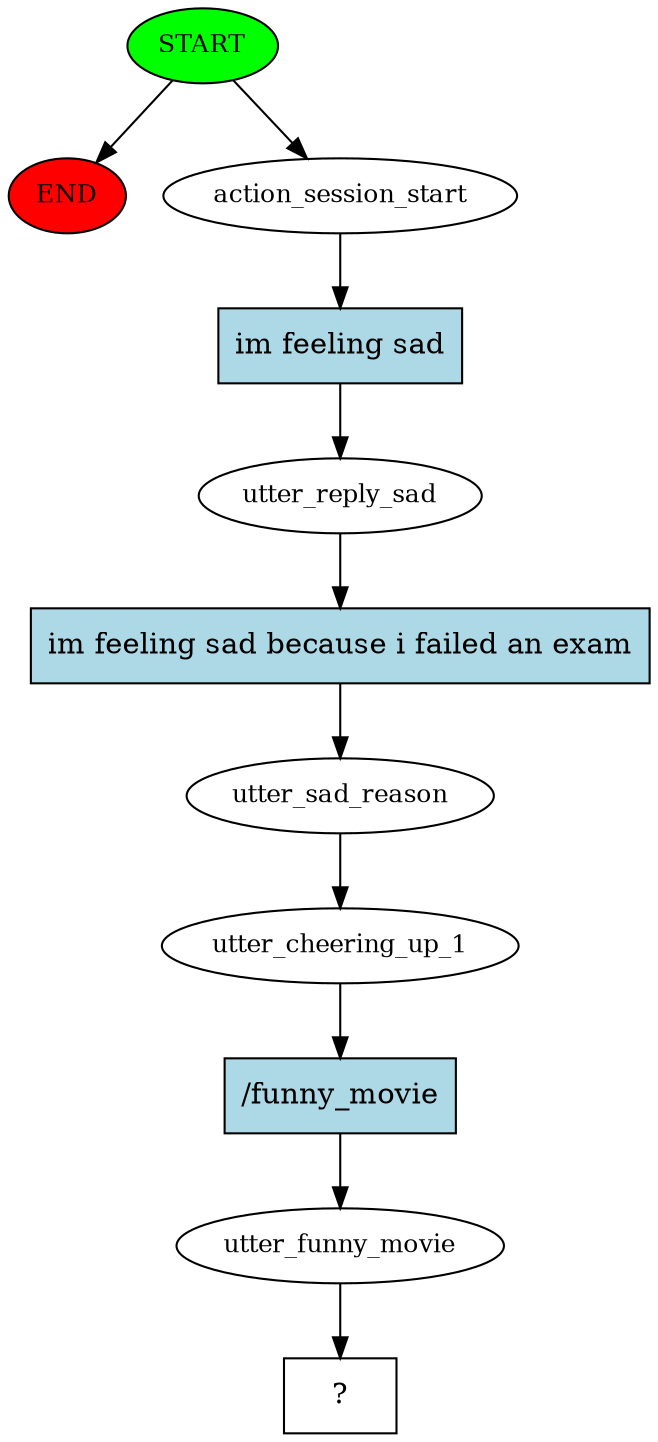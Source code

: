 digraph  {
0 [class="start active", fillcolor=green, fontsize=12, label=START, style=filled];
"-1" [class=end, fillcolor=red, fontsize=12, label=END, style=filled];
1 [class=active, fontsize=12, label=action_session_start];
2 [class=active, fontsize=12, label=utter_reply_sad];
3 [class=active, fontsize=12, label=utter_sad_reason];
4 [class=active, fontsize=12, label=utter_cheering_up_1];
5 [class=active, fontsize=12, label=utter_funny_movie];
6 [class="intent dashed active", label="  ?  ", shape=rect];
7 [class="intent active", fillcolor=lightblue, label="im feeling sad", shape=rect, style=filled];
8 [class="intent active", fillcolor=lightblue, label="im feeling sad because i failed an exam", shape=rect, style=filled];
9 [class="intent active", fillcolor=lightblue, label="/funny_movie", shape=rect, style=filled];
0 -> "-1"  [class="", key=NONE, label=""];
0 -> 1  [class=active, key=NONE, label=""];
1 -> 7  [class=active, key=0];
2 -> 8  [class=active, key=0];
3 -> 4  [class=active, key=NONE, label=""];
4 -> 9  [class=active, key=0];
5 -> 6  [class=active, key=NONE, label=""];
7 -> 2  [class=active, key=0];
8 -> 3  [class=active, key=0];
9 -> 5  [class=active, key=0];
}
